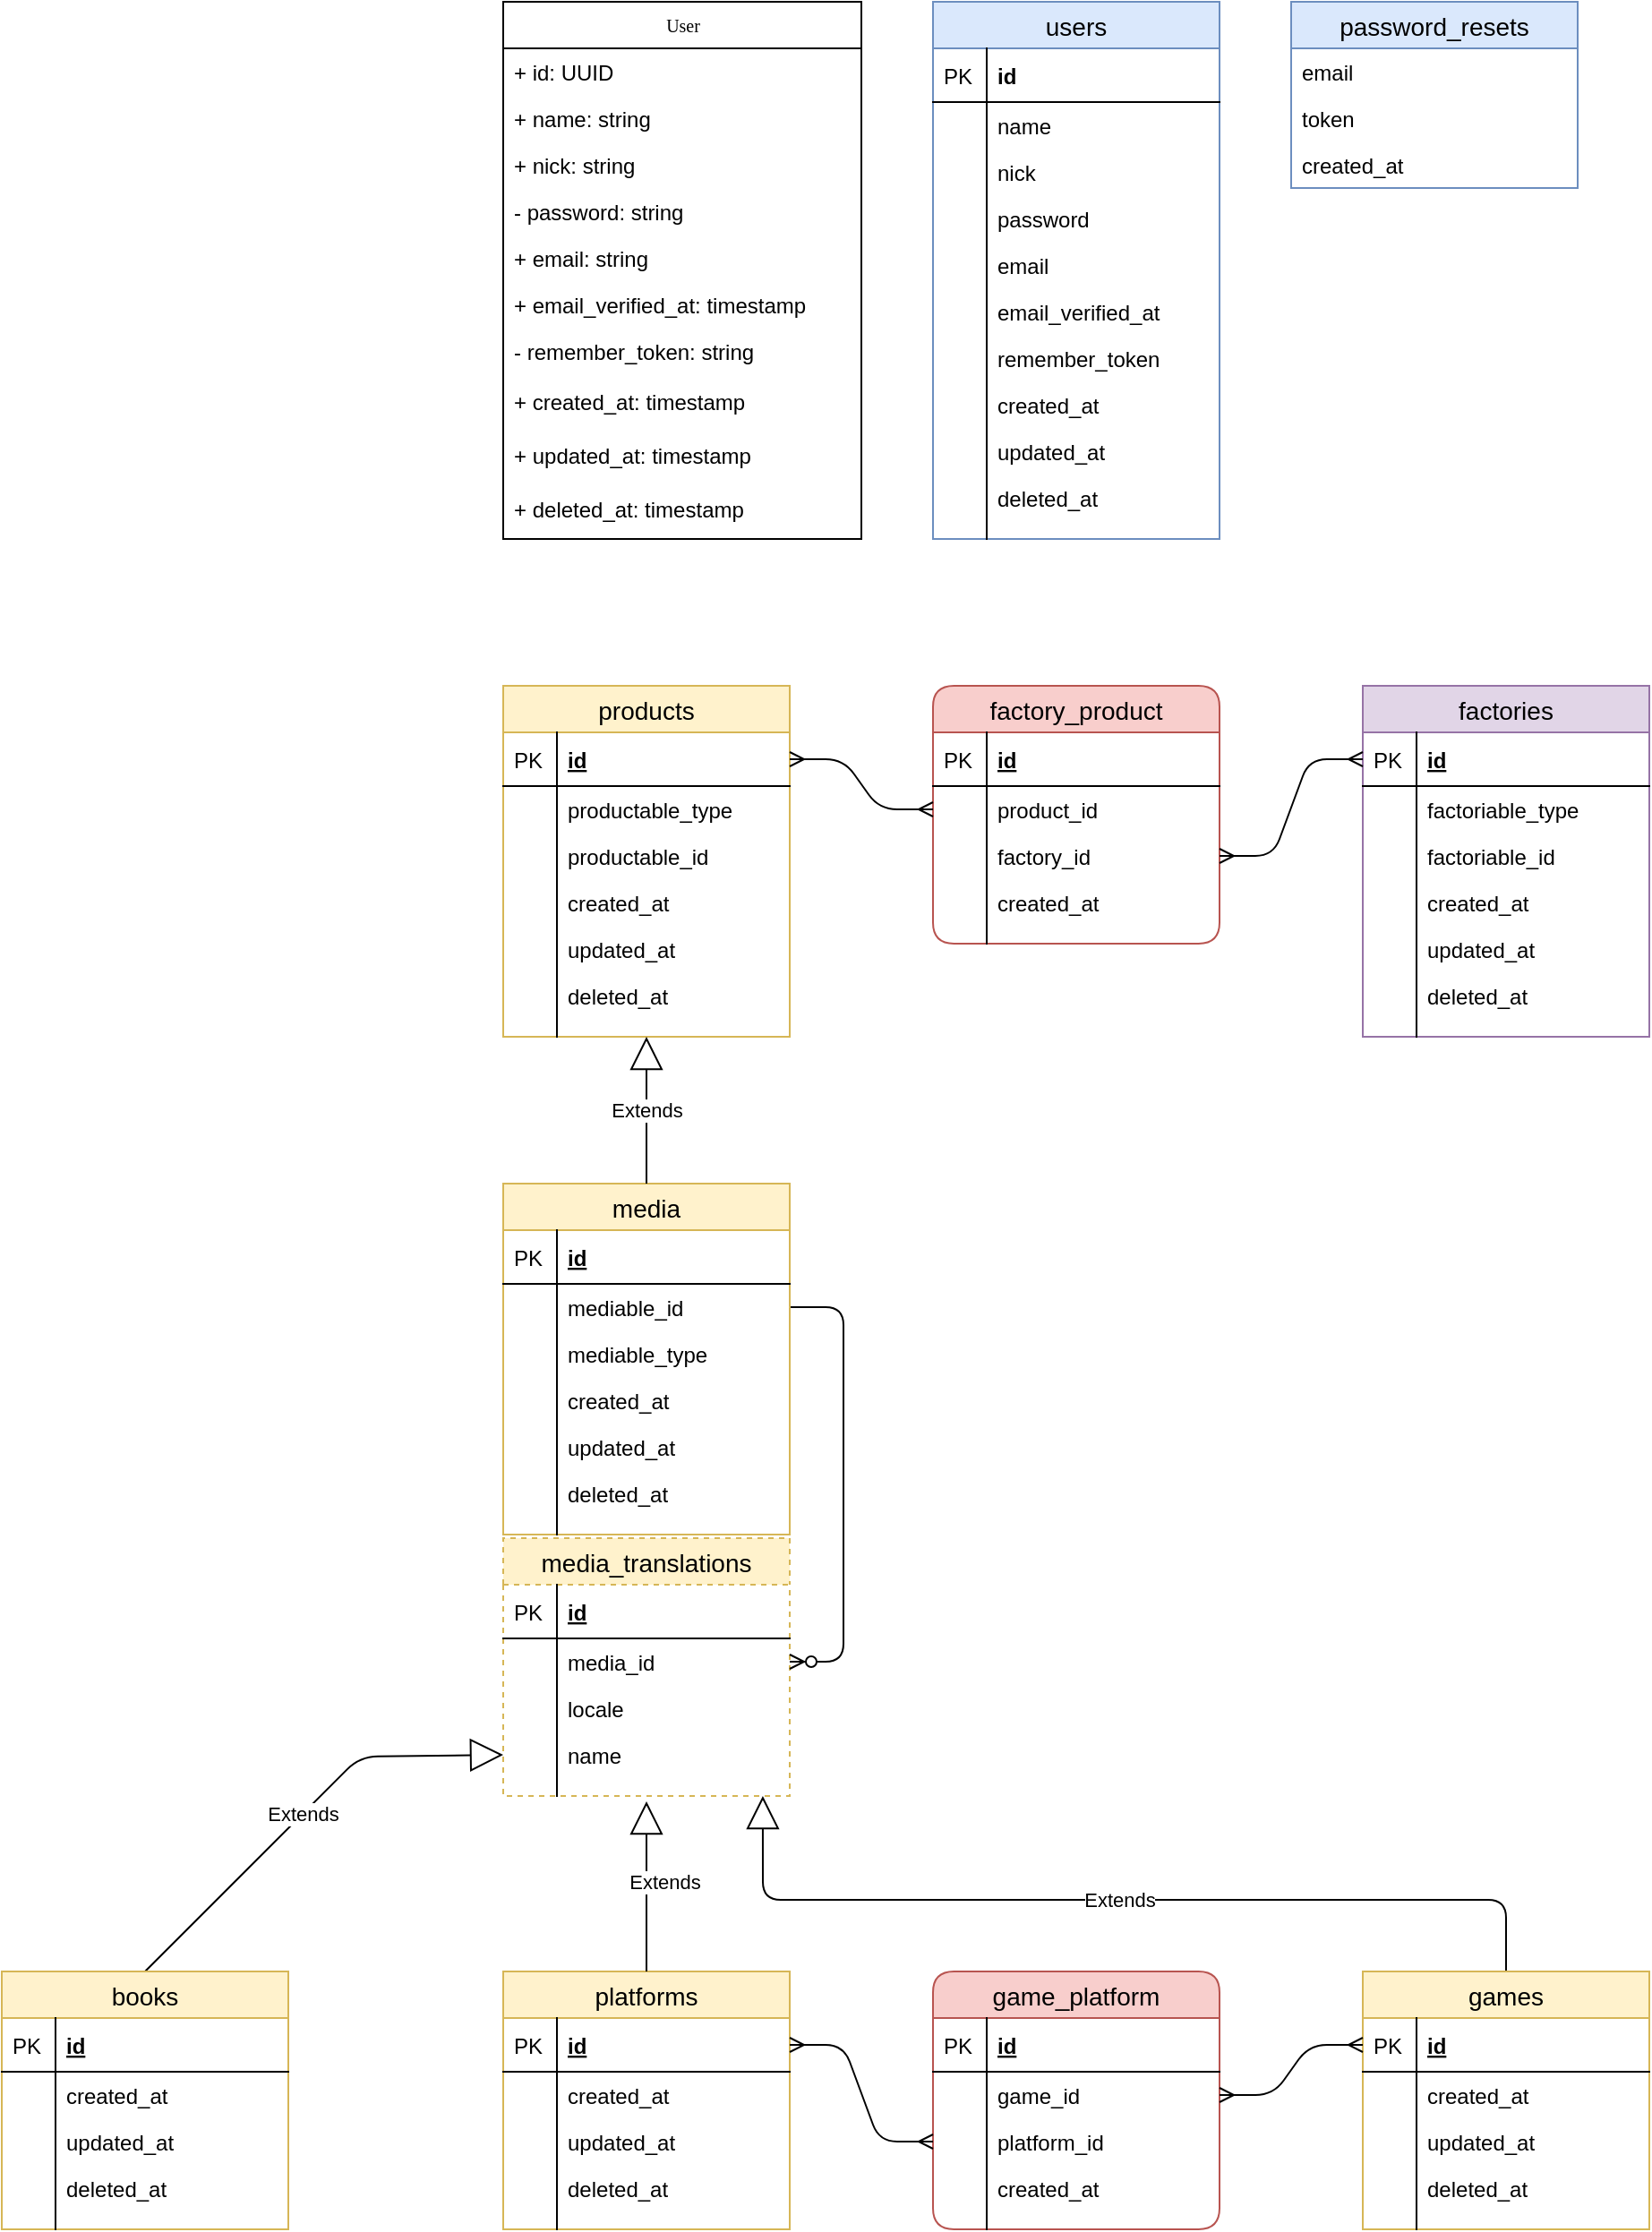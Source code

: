 <mxfile version="12.3.6" type="device" pages="1"><diagram name="Page-1" id="c4acf3e9-155e-7222-9cf6-157b1a14988f"><mxGraphModel dx="2258" dy="1991" grid="1" gridSize="10" guides="1" tooltips="1" connect="1" arrows="1" fold="1" page="1" pageScale="1" pageWidth="850" pageHeight="1100" background="#ffffff" math="0" shadow="0"><root><mxCell id="0"/><mxCell id="1" parent="0"/><mxCell id="QIijq8V2MT7n2t8W3Wsy-1" value="User" style="swimlane;html=1;fontStyle=0;childLayout=stackLayout;horizontal=1;startSize=26;fillColor=none;horizontalStack=0;resizeParent=1;resizeLast=0;collapsible=1;marginBottom=0;swimlaneFillColor=#ffffff;rounded=0;shadow=0;comic=0;labelBackgroundColor=none;strokeWidth=1;fontFamily=Verdana;fontSize=10;align=center;" parent="1" vertex="1"><mxGeometry x="40" y="-340" width="200" height="300" as="geometry"/></mxCell><mxCell id="QIijq8V2MT7n2t8W3Wsy-2" value="+ id: UUID" style="text;html=1;strokeColor=none;fillColor=none;align=left;verticalAlign=top;spacingLeft=4;spacingRight=4;whiteSpace=wrap;overflow=hidden;rotatable=0;points=[[0,0.5],[1,0.5]];portConstraint=eastwest;" parent="QIijq8V2MT7n2t8W3Wsy-1" vertex="1"><mxGeometry y="26" width="200" height="26" as="geometry"/></mxCell><mxCell id="QIijq8V2MT7n2t8W3Wsy-3" value="+ name: string" style="text;html=1;strokeColor=none;fillColor=none;align=left;verticalAlign=top;spacingLeft=4;spacingRight=4;whiteSpace=wrap;overflow=hidden;rotatable=0;points=[[0,0.5],[1,0.5]];portConstraint=eastwest;" parent="QIijq8V2MT7n2t8W3Wsy-1" vertex="1"><mxGeometry y="52" width="200" height="26" as="geometry"/></mxCell><mxCell id="QIijq8V2MT7n2t8W3Wsy-4" value="+ nick: string" style="text;html=1;strokeColor=none;fillColor=none;align=left;verticalAlign=top;spacingLeft=4;spacingRight=4;whiteSpace=wrap;overflow=hidden;rotatable=0;points=[[0,0.5],[1,0.5]];portConstraint=eastwest;" parent="QIijq8V2MT7n2t8W3Wsy-1" vertex="1"><mxGeometry y="78" width="200" height="26" as="geometry"/></mxCell><mxCell id="ISM1INwnsztmFXufZvSf-2" value="- password: string" style="text;html=1;strokeColor=none;fillColor=none;align=left;verticalAlign=top;spacingLeft=4;spacingRight=4;whiteSpace=wrap;overflow=hidden;rotatable=0;points=[[0,0.5],[1,0.5]];portConstraint=eastwest;" parent="QIijq8V2MT7n2t8W3Wsy-1" vertex="1"><mxGeometry y="104" width="200" height="26" as="geometry"/></mxCell><mxCell id="ISM1INwnsztmFXufZvSf-4" value="+ email: string" style="text;html=1;strokeColor=none;fillColor=none;align=left;verticalAlign=top;spacingLeft=4;spacingRight=4;whiteSpace=wrap;overflow=hidden;rotatable=0;points=[[0,0.5],[1,0.5]];portConstraint=eastwest;" parent="QIijq8V2MT7n2t8W3Wsy-1" vertex="1"><mxGeometry y="130" width="200" height="26" as="geometry"/></mxCell><mxCell id="ISM1INwnsztmFXufZvSf-3" value="+ email_verified_at: timestamp" style="text;html=1;strokeColor=none;fillColor=none;align=left;verticalAlign=top;spacingLeft=4;spacingRight=4;whiteSpace=wrap;overflow=hidden;rotatable=0;points=[[0,0.5],[1,0.5]];portConstraint=eastwest;" parent="QIijq8V2MT7n2t8W3Wsy-1" vertex="1"><mxGeometry y="156" width="200" height="26" as="geometry"/></mxCell><mxCell id="ISM1INwnsztmFXufZvSf-5" value="- remember_token: string" style="text;html=1;strokeColor=none;fillColor=none;align=left;verticalAlign=top;spacingLeft=4;spacingRight=4;whiteSpace=wrap;overflow=hidden;rotatable=0;points=[[0,0.5],[1,0.5]];portConstraint=eastwest;" parent="QIijq8V2MT7n2t8W3Wsy-1" vertex="1"><mxGeometry y="182" width="200" height="28" as="geometry"/></mxCell><mxCell id="ISM1INwnsztmFXufZvSf-6" value="+ created_at: timestamp" style="text;html=1;strokeColor=none;fillColor=none;align=left;verticalAlign=top;spacingLeft=4;spacingRight=4;whiteSpace=wrap;overflow=hidden;rotatable=0;points=[[0,0.5],[1,0.5]];portConstraint=eastwest;" parent="QIijq8V2MT7n2t8W3Wsy-1" vertex="1"><mxGeometry y="210" width="200" height="30" as="geometry"/></mxCell><mxCell id="ISM1INwnsztmFXufZvSf-7" value="+ updated_at: timestamp" style="text;html=1;strokeColor=none;fillColor=none;align=left;verticalAlign=top;spacingLeft=4;spacingRight=4;whiteSpace=wrap;overflow=hidden;rotatable=0;points=[[0,0.5],[1,0.5]];portConstraint=eastwest;" parent="QIijq8V2MT7n2t8W3Wsy-1" vertex="1"><mxGeometry y="240" width="200" height="30" as="geometry"/></mxCell><mxCell id="ISM1INwnsztmFXufZvSf-9" value="+ deleted_at: timestamp" style="text;html=1;strokeColor=none;fillColor=none;align=left;verticalAlign=top;spacingLeft=4;spacingRight=4;whiteSpace=wrap;overflow=hidden;rotatable=0;points=[[0,0.5],[1,0.5]];portConstraint=eastwest;" parent="QIijq8V2MT7n2t8W3Wsy-1" vertex="1"><mxGeometry y="270" width="200" height="30" as="geometry"/></mxCell><mxCell id="ISM1INwnsztmFXufZvSf-71" value="users" style="swimlane;fontStyle=0;childLayout=stackLayout;horizontal=1;startSize=26;fillColor=#dae8fc;horizontalStack=0;resizeParent=1;resizeParentMax=0;resizeLast=0;collapsible=1;marginBottom=0;swimlaneFillColor=#ffffff;align=center;fontSize=14;strokeColor=#6c8ebf;" parent="1" vertex="1"><mxGeometry x="280" y="-340" width="160" height="300" as="geometry"/></mxCell><mxCell id="ISM1INwnsztmFXufZvSf-72" value="id" style="shape=partialRectangle;top=0;left=0;right=0;bottom=1;align=left;verticalAlign=middle;fillColor=none;spacingLeft=34;spacingRight=4;overflow=hidden;rotatable=0;points=[[0,0.5],[1,0.5]];portConstraint=eastwest;dropTarget=0;fontStyle=1;fontSize=12;" parent="ISM1INwnsztmFXufZvSf-71" vertex="1"><mxGeometry y="26" width="160" height="30" as="geometry"/></mxCell><mxCell id="ISM1INwnsztmFXufZvSf-73" value="PK" style="shape=partialRectangle;top=0;left=0;bottom=0;fillColor=none;align=left;verticalAlign=middle;spacingLeft=4;spacingRight=4;overflow=hidden;rotatable=0;points=[];portConstraint=eastwest;part=1;fontSize=12;" parent="ISM1INwnsztmFXufZvSf-72" vertex="1" connectable="0"><mxGeometry width="30" height="30" as="geometry"/></mxCell><mxCell id="ISM1INwnsztmFXufZvSf-74" value="name" style="shape=partialRectangle;top=0;left=0;right=0;bottom=0;align=left;verticalAlign=top;fillColor=none;spacingLeft=34;spacingRight=4;overflow=hidden;rotatable=0;points=[[0,0.5],[1,0.5]];portConstraint=eastwest;dropTarget=0;fontSize=12;" parent="ISM1INwnsztmFXufZvSf-71" vertex="1"><mxGeometry y="56" width="160" height="26" as="geometry"/></mxCell><mxCell id="ISM1INwnsztmFXufZvSf-75" value="" style="shape=partialRectangle;top=0;left=0;bottom=0;fillColor=none;align=left;verticalAlign=top;spacingLeft=4;spacingRight=4;overflow=hidden;rotatable=0;points=[];portConstraint=eastwest;part=1;fontSize=12;" parent="ISM1INwnsztmFXufZvSf-74" vertex="1" connectable="0"><mxGeometry width="30" height="26" as="geometry"/></mxCell><mxCell id="ISM1INwnsztmFXufZvSf-76" value="nick" style="shape=partialRectangle;top=0;left=0;right=0;bottom=0;align=left;verticalAlign=top;fillColor=none;spacingLeft=34;spacingRight=4;overflow=hidden;rotatable=0;points=[[0,0.5],[1,0.5]];portConstraint=eastwest;dropTarget=0;fontSize=12;" parent="ISM1INwnsztmFXufZvSf-71" vertex="1"><mxGeometry y="82" width="160" height="26" as="geometry"/></mxCell><mxCell id="ISM1INwnsztmFXufZvSf-77" value="" style="shape=partialRectangle;top=0;left=0;bottom=0;fillColor=none;align=left;verticalAlign=top;spacingLeft=4;spacingRight=4;overflow=hidden;rotatable=0;points=[];portConstraint=eastwest;part=1;fontSize=12;" parent="ISM1INwnsztmFXufZvSf-76" vertex="1" connectable="0"><mxGeometry width="30" height="26" as="geometry"/></mxCell><mxCell id="ISM1INwnsztmFXufZvSf-78" value="password" style="shape=partialRectangle;top=0;left=0;right=0;bottom=0;align=left;verticalAlign=top;fillColor=none;spacingLeft=34;spacingRight=4;overflow=hidden;rotatable=0;points=[[0,0.5],[1,0.5]];portConstraint=eastwest;dropTarget=0;fontSize=12;" parent="ISM1INwnsztmFXufZvSf-71" vertex="1"><mxGeometry y="108" width="160" height="26" as="geometry"/></mxCell><mxCell id="ISM1INwnsztmFXufZvSf-79" value="" style="shape=partialRectangle;top=0;left=0;bottom=0;fillColor=none;align=left;verticalAlign=top;spacingLeft=4;spacingRight=4;overflow=hidden;rotatable=0;points=[];portConstraint=eastwest;part=1;fontSize=12;" parent="ISM1INwnsztmFXufZvSf-78" vertex="1" connectable="0"><mxGeometry width="30" height="26" as="geometry"/></mxCell><mxCell id="ISM1INwnsztmFXufZvSf-82" value="email" style="shape=partialRectangle;top=0;left=0;right=0;bottom=0;align=left;verticalAlign=top;fillColor=none;spacingLeft=34;spacingRight=4;overflow=hidden;rotatable=0;points=[[0,0.5],[1,0.5]];portConstraint=eastwest;dropTarget=0;fontSize=12;" parent="ISM1INwnsztmFXufZvSf-71" vertex="1"><mxGeometry y="134" width="160" height="26" as="geometry"/></mxCell><mxCell id="ISM1INwnsztmFXufZvSf-83" value="" style="shape=partialRectangle;top=0;left=0;bottom=0;fillColor=none;align=left;verticalAlign=top;spacingLeft=4;spacingRight=4;overflow=hidden;rotatable=0;points=[];portConstraint=eastwest;part=1;fontSize=12;" parent="ISM1INwnsztmFXufZvSf-82" vertex="1" connectable="0"><mxGeometry width="30" height="26" as="geometry"/></mxCell><mxCell id="ISM1INwnsztmFXufZvSf-92" value="email_verified_at" style="shape=partialRectangle;top=0;left=0;right=0;bottom=0;align=left;verticalAlign=top;fillColor=none;spacingLeft=34;spacingRight=4;overflow=hidden;rotatable=0;points=[[0,0.5],[1,0.5]];portConstraint=eastwest;dropTarget=0;fontSize=12;" parent="ISM1INwnsztmFXufZvSf-71" vertex="1"><mxGeometry y="160" width="160" height="26" as="geometry"/></mxCell><mxCell id="ISM1INwnsztmFXufZvSf-93" value="" style="shape=partialRectangle;top=0;left=0;bottom=0;fillColor=none;align=left;verticalAlign=top;spacingLeft=4;spacingRight=4;overflow=hidden;rotatable=0;points=[];portConstraint=eastwest;part=1;fontSize=12;" parent="ISM1INwnsztmFXufZvSf-92" vertex="1" connectable="0"><mxGeometry width="30" height="26" as="geometry"/></mxCell><mxCell id="ISM1INwnsztmFXufZvSf-86" value="remember_token" style="shape=partialRectangle;top=0;left=0;right=0;bottom=0;align=left;verticalAlign=top;fillColor=none;spacingLeft=34;spacingRight=4;overflow=hidden;rotatable=0;points=[[0,0.5],[1,0.5]];portConstraint=eastwest;dropTarget=0;fontSize=12;" parent="ISM1INwnsztmFXufZvSf-71" vertex="1"><mxGeometry y="186" width="160" height="26" as="geometry"/></mxCell><mxCell id="ISM1INwnsztmFXufZvSf-87" value="" style="shape=partialRectangle;top=0;left=0;bottom=0;fillColor=none;align=left;verticalAlign=top;spacingLeft=4;spacingRight=4;overflow=hidden;rotatable=0;points=[];portConstraint=eastwest;part=1;fontSize=12;" parent="ISM1INwnsztmFXufZvSf-86" vertex="1" connectable="0"><mxGeometry width="30" height="26" as="geometry"/></mxCell><mxCell id="ISM1INwnsztmFXufZvSf-88" value="created_at" style="shape=partialRectangle;top=0;left=0;right=0;bottom=0;align=left;verticalAlign=top;fillColor=none;spacingLeft=34;spacingRight=4;overflow=hidden;rotatable=0;points=[[0,0.5],[1,0.5]];portConstraint=eastwest;dropTarget=0;fontSize=12;" parent="ISM1INwnsztmFXufZvSf-71" vertex="1"><mxGeometry y="212" width="160" height="26" as="geometry"/></mxCell><mxCell id="ISM1INwnsztmFXufZvSf-89" value="" style="shape=partialRectangle;top=0;left=0;bottom=0;fillColor=none;align=left;verticalAlign=top;spacingLeft=4;spacingRight=4;overflow=hidden;rotatable=0;points=[];portConstraint=eastwest;part=1;fontSize=12;" parent="ISM1INwnsztmFXufZvSf-88" vertex="1" connectable="0"><mxGeometry width="30" height="26" as="geometry"/></mxCell><mxCell id="ISM1INwnsztmFXufZvSf-90" value="updated_at" style="shape=partialRectangle;top=0;left=0;right=0;bottom=0;align=left;verticalAlign=top;fillColor=none;spacingLeft=34;spacingRight=4;overflow=hidden;rotatable=0;points=[[0,0.5],[1,0.5]];portConstraint=eastwest;dropTarget=0;fontSize=12;" parent="ISM1INwnsztmFXufZvSf-71" vertex="1"><mxGeometry y="238" width="160" height="26" as="geometry"/></mxCell><mxCell id="ISM1INwnsztmFXufZvSf-91" value="" style="shape=partialRectangle;top=0;left=0;bottom=0;fillColor=none;align=left;verticalAlign=top;spacingLeft=4;spacingRight=4;overflow=hidden;rotatable=0;points=[];portConstraint=eastwest;part=1;fontSize=12;" parent="ISM1INwnsztmFXufZvSf-90" vertex="1" connectable="0"><mxGeometry width="30" height="26" as="geometry"/></mxCell><mxCell id="ISM1INwnsztmFXufZvSf-94" value="deleted_at" style="shape=partialRectangle;top=0;left=0;right=0;bottom=0;align=left;verticalAlign=top;fillColor=none;spacingLeft=34;spacingRight=4;overflow=hidden;rotatable=0;points=[[0,0.5],[1,0.5]];portConstraint=eastwest;dropTarget=0;fontSize=12;" parent="ISM1INwnsztmFXufZvSf-71" vertex="1"><mxGeometry y="264" width="160" height="26" as="geometry"/></mxCell><mxCell id="ISM1INwnsztmFXufZvSf-95" value="" style="shape=partialRectangle;top=0;left=0;bottom=0;fillColor=none;align=left;verticalAlign=top;spacingLeft=4;spacingRight=4;overflow=hidden;rotatable=0;points=[];portConstraint=eastwest;part=1;fontSize=12;" parent="ISM1INwnsztmFXufZvSf-94" vertex="1" connectable="0"><mxGeometry width="30" height="26" as="geometry"/></mxCell><mxCell id="ISM1INwnsztmFXufZvSf-80" value="" style="shape=partialRectangle;top=0;left=0;right=0;bottom=0;align=left;verticalAlign=top;fillColor=none;spacingLeft=34;spacingRight=4;overflow=hidden;rotatable=0;points=[[0,0.5],[1,0.5]];portConstraint=eastwest;dropTarget=0;fontSize=12;" parent="ISM1INwnsztmFXufZvSf-71" vertex="1"><mxGeometry y="290" width="160" height="10" as="geometry"/></mxCell><mxCell id="ISM1INwnsztmFXufZvSf-81" value="" style="shape=partialRectangle;top=0;left=0;bottom=0;fillColor=none;align=left;verticalAlign=top;spacingLeft=4;spacingRight=4;overflow=hidden;rotatable=0;points=[];portConstraint=eastwest;part=1;fontSize=12;" parent="ISM1INwnsztmFXufZvSf-80" vertex="1" connectable="0"><mxGeometry width="30" height="10" as="geometry"/></mxCell><mxCell id="ISM1INwnsztmFXufZvSf-100" value="password_resets" style="swimlane;fontStyle=0;childLayout=stackLayout;horizontal=1;startSize=26;fillColor=#dae8fc;horizontalStack=0;resizeParent=1;resizeParentMax=0;resizeLast=0;collapsible=1;marginBottom=0;swimlaneFillColor=#ffffff;align=center;fontSize=14;strokeColor=#6c8ebf;" parent="1" vertex="1"><mxGeometry x="480" y="-340" width="160" height="104" as="geometry"/></mxCell><mxCell id="ISM1INwnsztmFXufZvSf-101" value="email" style="text;strokeColor=none;fillColor=none;spacingLeft=4;spacingRight=4;overflow=hidden;rotatable=0;points=[[0,0.5],[1,0.5]];portConstraint=eastwest;fontSize=12;" parent="ISM1INwnsztmFXufZvSf-100" vertex="1"><mxGeometry y="26" width="160" height="26" as="geometry"/></mxCell><mxCell id="ISM1INwnsztmFXufZvSf-103" value="token" style="text;strokeColor=none;fillColor=none;spacingLeft=4;spacingRight=4;overflow=hidden;rotatable=0;points=[[0,0.5],[1,0.5]];portConstraint=eastwest;fontSize=12;" parent="ISM1INwnsztmFXufZvSf-100" vertex="1"><mxGeometry y="52" width="160" height="26" as="geometry"/></mxCell><mxCell id="ISM1INwnsztmFXufZvSf-104" value="created_at" style="text;strokeColor=none;fillColor=none;spacingLeft=4;spacingRight=4;overflow=hidden;rotatable=0;points=[[0,0.5],[1,0.5]];portConstraint=eastwest;fontSize=12;" parent="ISM1INwnsztmFXufZvSf-100" vertex="1"><mxGeometry y="78" width="160" height="26" as="geometry"/></mxCell><mxCell id="_zYYemDv566EBGg0dp0m-1" value="media_translations" style="swimlane;fontStyle=0;childLayout=stackLayout;horizontal=1;startSize=26;fillColor=#fff2cc;horizontalStack=0;resizeParent=1;resizeParentMax=0;resizeLast=0;collapsible=1;marginBottom=0;swimlaneFillColor=#ffffff;align=center;fontSize=14;strokeColor=#d6b656;dashed=1;" parent="1" vertex="1"><mxGeometry x="40" y="518" width="160" height="144" as="geometry"/></mxCell><mxCell id="_zYYemDv566EBGg0dp0m-2" value="id" style="shape=partialRectangle;top=0;left=0;right=0;bottom=1;align=left;verticalAlign=middle;fillColor=none;spacingLeft=34;spacingRight=4;overflow=hidden;rotatable=0;points=[[0,0.5],[1,0.5]];portConstraint=eastwest;dropTarget=0;fontStyle=5;fontSize=12;" parent="_zYYemDv566EBGg0dp0m-1" vertex="1"><mxGeometry y="26" width="160" height="30" as="geometry"/></mxCell><mxCell id="_zYYemDv566EBGg0dp0m-3" value="PK" style="shape=partialRectangle;top=0;left=0;bottom=0;fillColor=none;align=left;verticalAlign=middle;spacingLeft=4;spacingRight=4;overflow=hidden;rotatable=0;points=[];portConstraint=eastwest;part=1;fontSize=12;" parent="_zYYemDv566EBGg0dp0m-2" vertex="1" connectable="0"><mxGeometry width="30" height="30" as="geometry"/></mxCell><mxCell id="_zYYemDv566EBGg0dp0m-4" value="media_id" style="shape=partialRectangle;top=0;left=0;right=0;bottom=0;align=left;verticalAlign=top;fillColor=none;spacingLeft=34;spacingRight=4;overflow=hidden;rotatable=0;points=[[0,0.5],[1,0.5]];portConstraint=eastwest;dropTarget=0;fontSize=12;" parent="_zYYemDv566EBGg0dp0m-1" vertex="1"><mxGeometry y="56" width="160" height="26" as="geometry"/></mxCell><mxCell id="_zYYemDv566EBGg0dp0m-5" value="" style="shape=partialRectangle;top=0;left=0;bottom=0;fillColor=none;align=left;verticalAlign=top;spacingLeft=4;spacingRight=4;overflow=hidden;rotatable=0;points=[];portConstraint=eastwest;part=1;fontSize=12;" parent="_zYYemDv566EBGg0dp0m-4" vertex="1" connectable="0"><mxGeometry width="30" height="26" as="geometry"/></mxCell><mxCell id="_zYYemDv566EBGg0dp0m-6" value="locale" style="shape=partialRectangle;top=0;left=0;right=0;bottom=0;align=left;verticalAlign=top;fillColor=none;spacingLeft=34;spacingRight=4;overflow=hidden;rotatable=0;points=[[0,0.5],[1,0.5]];portConstraint=eastwest;dropTarget=0;fontSize=12;" parent="_zYYemDv566EBGg0dp0m-1" vertex="1"><mxGeometry y="82" width="160" height="26" as="geometry"/></mxCell><mxCell id="_zYYemDv566EBGg0dp0m-7" value="" style="shape=partialRectangle;top=0;left=0;bottom=0;fillColor=none;align=left;verticalAlign=top;spacingLeft=4;spacingRight=4;overflow=hidden;rotatable=0;points=[];portConstraint=eastwest;part=1;fontSize=12;" parent="_zYYemDv566EBGg0dp0m-6" vertex="1" connectable="0"><mxGeometry width="30" height="26" as="geometry"/></mxCell><mxCell id="_zYYemDv566EBGg0dp0m-8" value="name" style="shape=partialRectangle;top=0;left=0;right=0;bottom=0;align=left;verticalAlign=top;fillColor=none;spacingLeft=34;spacingRight=4;overflow=hidden;rotatable=0;points=[[0,0.5],[1,0.5]];portConstraint=eastwest;dropTarget=0;fontSize=12;" parent="_zYYemDv566EBGg0dp0m-1" vertex="1"><mxGeometry y="108" width="160" height="26" as="geometry"/></mxCell><mxCell id="_zYYemDv566EBGg0dp0m-9" value="" style="shape=partialRectangle;top=0;left=0;bottom=0;fillColor=none;align=left;verticalAlign=top;spacingLeft=4;spacingRight=4;overflow=hidden;rotatable=0;points=[];portConstraint=eastwest;part=1;fontSize=12;" parent="_zYYemDv566EBGg0dp0m-8" vertex="1" connectable="0"><mxGeometry width="30" height="26" as="geometry"/></mxCell><mxCell id="_zYYemDv566EBGg0dp0m-10" value="" style="shape=partialRectangle;top=0;left=0;right=0;bottom=0;align=left;verticalAlign=top;fillColor=none;spacingLeft=34;spacingRight=4;overflow=hidden;rotatable=0;points=[[0,0.5],[1,0.5]];portConstraint=eastwest;dropTarget=0;fontSize=12;" parent="_zYYemDv566EBGg0dp0m-1" vertex="1"><mxGeometry y="134" width="160" height="10" as="geometry"/></mxCell><mxCell id="_zYYemDv566EBGg0dp0m-11" value="" style="shape=partialRectangle;top=0;left=0;bottom=0;fillColor=none;align=left;verticalAlign=top;spacingLeft=4;spacingRight=4;overflow=hidden;rotatable=0;points=[];portConstraint=eastwest;part=1;fontSize=12;" parent="_zYYemDv566EBGg0dp0m-10" vertex="1" connectable="0"><mxGeometry width="30" height="10" as="geometry"/></mxCell><mxCell id="c2rjBI_W3wCu43a-M0eZ-8" value="products" style="swimlane;fontStyle=0;childLayout=stackLayout;horizontal=1;startSize=26;fillColor=#fff2cc;horizontalStack=0;resizeParent=1;resizeParentMax=0;resizeLast=0;collapsible=1;marginBottom=0;swimlaneFillColor=#ffffff;align=center;fontSize=14;strokeColor=#d6b656;" vertex="1" parent="1"><mxGeometry x="40" y="42" width="160" height="196" as="geometry"/></mxCell><mxCell id="c2rjBI_W3wCu43a-M0eZ-9" value="id" style="shape=partialRectangle;top=0;left=0;right=0;bottom=1;align=left;verticalAlign=middle;fillColor=none;spacingLeft=34;spacingRight=4;overflow=hidden;rotatable=0;points=[[0,0.5],[1,0.5]];portConstraint=eastwest;dropTarget=0;fontStyle=5;fontSize=12;" vertex="1" parent="c2rjBI_W3wCu43a-M0eZ-8"><mxGeometry y="26" width="160" height="30" as="geometry"/></mxCell><mxCell id="c2rjBI_W3wCu43a-M0eZ-10" value="PK" style="shape=partialRectangle;top=0;left=0;bottom=0;fillColor=none;align=left;verticalAlign=middle;spacingLeft=4;spacingRight=4;overflow=hidden;rotatable=0;points=[];portConstraint=eastwest;part=1;fontSize=12;" vertex="1" connectable="0" parent="c2rjBI_W3wCu43a-M0eZ-9"><mxGeometry width="30" height="30" as="geometry"/></mxCell><mxCell id="c2rjBI_W3wCu43a-M0eZ-11" value="productable_type" style="shape=partialRectangle;top=0;left=0;right=0;bottom=0;align=left;verticalAlign=top;fillColor=none;spacingLeft=34;spacingRight=4;overflow=hidden;rotatable=0;points=[[0,0.5],[1,0.5]];portConstraint=eastwest;dropTarget=0;fontSize=12;" vertex="1" parent="c2rjBI_W3wCu43a-M0eZ-8"><mxGeometry y="56" width="160" height="26" as="geometry"/></mxCell><mxCell id="c2rjBI_W3wCu43a-M0eZ-12" value="" style="shape=partialRectangle;top=0;left=0;bottom=0;fillColor=none;align=left;verticalAlign=top;spacingLeft=4;spacingRight=4;overflow=hidden;rotatable=0;points=[];portConstraint=eastwest;part=1;fontSize=12;" vertex="1" connectable="0" parent="c2rjBI_W3wCu43a-M0eZ-11"><mxGeometry width="30" height="26" as="geometry"/></mxCell><mxCell id="c2rjBI_W3wCu43a-M0eZ-13" value="productable_id" style="shape=partialRectangle;top=0;left=0;right=0;bottom=0;align=left;verticalAlign=top;fillColor=none;spacingLeft=34;spacingRight=4;overflow=hidden;rotatable=0;points=[[0,0.5],[1,0.5]];portConstraint=eastwest;dropTarget=0;fontSize=12;" vertex="1" parent="c2rjBI_W3wCu43a-M0eZ-8"><mxGeometry y="82" width="160" height="26" as="geometry"/></mxCell><mxCell id="c2rjBI_W3wCu43a-M0eZ-14" value="" style="shape=partialRectangle;top=0;left=0;bottom=0;fillColor=none;align=left;verticalAlign=top;spacingLeft=4;spacingRight=4;overflow=hidden;rotatable=0;points=[];portConstraint=eastwest;part=1;fontSize=12;" vertex="1" connectable="0" parent="c2rjBI_W3wCu43a-M0eZ-13"><mxGeometry width="30" height="26" as="geometry"/></mxCell><mxCell id="c2rjBI_W3wCu43a-M0eZ-15" value="created_at" style="shape=partialRectangle;top=0;left=0;right=0;bottom=0;align=left;verticalAlign=top;fillColor=none;spacingLeft=34;spacingRight=4;overflow=hidden;rotatable=0;points=[[0,0.5],[1,0.5]];portConstraint=eastwest;dropTarget=0;fontSize=12;" vertex="1" parent="c2rjBI_W3wCu43a-M0eZ-8"><mxGeometry y="108" width="160" height="26" as="geometry"/></mxCell><mxCell id="c2rjBI_W3wCu43a-M0eZ-16" value="" style="shape=partialRectangle;top=0;left=0;bottom=0;fillColor=none;align=left;verticalAlign=top;spacingLeft=4;spacingRight=4;overflow=hidden;rotatable=0;points=[];portConstraint=eastwest;part=1;fontSize=12;" vertex="1" connectable="0" parent="c2rjBI_W3wCu43a-M0eZ-15"><mxGeometry width="30" height="26" as="geometry"/></mxCell><mxCell id="c2rjBI_W3wCu43a-M0eZ-19" value="updated_at" style="shape=partialRectangle;top=0;left=0;right=0;bottom=0;align=left;verticalAlign=top;fillColor=none;spacingLeft=34;spacingRight=4;overflow=hidden;rotatable=0;points=[[0,0.5],[1,0.5]];portConstraint=eastwest;dropTarget=0;fontSize=12;" vertex="1" parent="c2rjBI_W3wCu43a-M0eZ-8"><mxGeometry y="134" width="160" height="26" as="geometry"/></mxCell><mxCell id="c2rjBI_W3wCu43a-M0eZ-20" value="" style="shape=partialRectangle;top=0;left=0;bottom=0;fillColor=none;align=left;verticalAlign=top;spacingLeft=4;spacingRight=4;overflow=hidden;rotatable=0;points=[];portConstraint=eastwest;part=1;fontSize=12;" vertex="1" connectable="0" parent="c2rjBI_W3wCu43a-M0eZ-19"><mxGeometry width="30" height="26" as="geometry"/></mxCell><mxCell id="c2rjBI_W3wCu43a-M0eZ-21" value="deleted_at" style="shape=partialRectangle;top=0;left=0;right=0;bottom=0;align=left;verticalAlign=top;fillColor=none;spacingLeft=34;spacingRight=4;overflow=hidden;rotatable=0;points=[[0,0.5],[1,0.5]];portConstraint=eastwest;dropTarget=0;fontSize=12;" vertex="1" parent="c2rjBI_W3wCu43a-M0eZ-8"><mxGeometry y="160" width="160" height="26" as="geometry"/></mxCell><mxCell id="c2rjBI_W3wCu43a-M0eZ-22" value="" style="shape=partialRectangle;top=0;left=0;bottom=0;fillColor=none;align=left;verticalAlign=top;spacingLeft=4;spacingRight=4;overflow=hidden;rotatable=0;points=[];portConstraint=eastwest;part=1;fontSize=12;" vertex="1" connectable="0" parent="c2rjBI_W3wCu43a-M0eZ-21"><mxGeometry width="30" height="26" as="geometry"/></mxCell><mxCell id="c2rjBI_W3wCu43a-M0eZ-17" value="" style="shape=partialRectangle;top=0;left=0;right=0;bottom=0;align=left;verticalAlign=top;fillColor=none;spacingLeft=34;spacingRight=4;overflow=hidden;rotatable=0;points=[[0,0.5],[1,0.5]];portConstraint=eastwest;dropTarget=0;fontSize=12;" vertex="1" parent="c2rjBI_W3wCu43a-M0eZ-8"><mxGeometry y="186" width="160" height="10" as="geometry"/></mxCell><mxCell id="c2rjBI_W3wCu43a-M0eZ-18" value="" style="shape=partialRectangle;top=0;left=0;bottom=0;fillColor=none;align=left;verticalAlign=top;spacingLeft=4;spacingRight=4;overflow=hidden;rotatable=0;points=[];portConstraint=eastwest;part=1;fontSize=12;" vertex="1" connectable="0" parent="c2rjBI_W3wCu43a-M0eZ-17"><mxGeometry width="30" height="10" as="geometry"/></mxCell><mxCell id="c2rjBI_W3wCu43a-M0eZ-25" value="factories" style="swimlane;fontStyle=0;childLayout=stackLayout;horizontal=1;startSize=26;fillColor=#e1d5e7;horizontalStack=0;resizeParent=1;resizeParentMax=0;resizeLast=0;collapsible=1;marginBottom=0;swimlaneFillColor=#ffffff;align=center;fontSize=14;strokeColor=#9673a6;" vertex="1" parent="1"><mxGeometry x="520" y="42" width="160" height="196" as="geometry"/></mxCell><mxCell id="c2rjBI_W3wCu43a-M0eZ-26" value="id" style="shape=partialRectangle;top=0;left=0;right=0;bottom=1;align=left;verticalAlign=middle;fillColor=none;spacingLeft=34;spacingRight=4;overflow=hidden;rotatable=0;points=[[0,0.5],[1,0.5]];portConstraint=eastwest;dropTarget=0;fontStyle=5;fontSize=12;" vertex="1" parent="c2rjBI_W3wCu43a-M0eZ-25"><mxGeometry y="26" width="160" height="30" as="geometry"/></mxCell><mxCell id="c2rjBI_W3wCu43a-M0eZ-27" value="PK" style="shape=partialRectangle;top=0;left=0;bottom=0;fillColor=none;align=left;verticalAlign=middle;spacingLeft=4;spacingRight=4;overflow=hidden;rotatable=0;points=[];portConstraint=eastwest;part=1;fontSize=12;" vertex="1" connectable="0" parent="c2rjBI_W3wCu43a-M0eZ-26"><mxGeometry width="30" height="30" as="geometry"/></mxCell><mxCell id="c2rjBI_W3wCu43a-M0eZ-28" value="factoriable_type" style="shape=partialRectangle;top=0;left=0;right=0;bottom=0;align=left;verticalAlign=top;fillColor=none;spacingLeft=34;spacingRight=4;overflow=hidden;rotatable=0;points=[[0,0.5],[1,0.5]];portConstraint=eastwest;dropTarget=0;fontSize=12;" vertex="1" parent="c2rjBI_W3wCu43a-M0eZ-25"><mxGeometry y="56" width="160" height="26" as="geometry"/></mxCell><mxCell id="c2rjBI_W3wCu43a-M0eZ-29" value="" style="shape=partialRectangle;top=0;left=0;bottom=0;fillColor=none;align=left;verticalAlign=top;spacingLeft=4;spacingRight=4;overflow=hidden;rotatable=0;points=[];portConstraint=eastwest;part=1;fontSize=12;" vertex="1" connectable="0" parent="c2rjBI_W3wCu43a-M0eZ-28"><mxGeometry width="30" height="26" as="geometry"/></mxCell><mxCell id="c2rjBI_W3wCu43a-M0eZ-30" value="factoriable_id" style="shape=partialRectangle;top=0;left=0;right=0;bottom=0;align=left;verticalAlign=top;fillColor=none;spacingLeft=34;spacingRight=4;overflow=hidden;rotatable=0;points=[[0,0.5],[1,0.5]];portConstraint=eastwest;dropTarget=0;fontSize=12;" vertex="1" parent="c2rjBI_W3wCu43a-M0eZ-25"><mxGeometry y="82" width="160" height="26" as="geometry"/></mxCell><mxCell id="c2rjBI_W3wCu43a-M0eZ-31" value="" style="shape=partialRectangle;top=0;left=0;bottom=0;fillColor=none;align=left;verticalAlign=top;spacingLeft=4;spacingRight=4;overflow=hidden;rotatable=0;points=[];portConstraint=eastwest;part=1;fontSize=12;" vertex="1" connectable="0" parent="c2rjBI_W3wCu43a-M0eZ-30"><mxGeometry width="30" height="26" as="geometry"/></mxCell><mxCell id="c2rjBI_W3wCu43a-M0eZ-32" value="created_at" style="shape=partialRectangle;top=0;left=0;right=0;bottom=0;align=left;verticalAlign=top;fillColor=none;spacingLeft=34;spacingRight=4;overflow=hidden;rotatable=0;points=[[0,0.5],[1,0.5]];portConstraint=eastwest;dropTarget=0;fontSize=12;" vertex="1" parent="c2rjBI_W3wCu43a-M0eZ-25"><mxGeometry y="108" width="160" height="26" as="geometry"/></mxCell><mxCell id="c2rjBI_W3wCu43a-M0eZ-33" value="" style="shape=partialRectangle;top=0;left=0;bottom=0;fillColor=none;align=left;verticalAlign=top;spacingLeft=4;spacingRight=4;overflow=hidden;rotatable=0;points=[];portConstraint=eastwest;part=1;fontSize=12;" vertex="1" connectable="0" parent="c2rjBI_W3wCu43a-M0eZ-32"><mxGeometry width="30" height="26" as="geometry"/></mxCell><mxCell id="c2rjBI_W3wCu43a-M0eZ-34" value="updated_at" style="shape=partialRectangle;top=0;left=0;right=0;bottom=0;align=left;verticalAlign=top;fillColor=none;spacingLeft=34;spacingRight=4;overflow=hidden;rotatable=0;points=[[0,0.5],[1,0.5]];portConstraint=eastwest;dropTarget=0;fontSize=12;" vertex="1" parent="c2rjBI_W3wCu43a-M0eZ-25"><mxGeometry y="134" width="160" height="26" as="geometry"/></mxCell><mxCell id="c2rjBI_W3wCu43a-M0eZ-35" value="" style="shape=partialRectangle;top=0;left=0;bottom=0;fillColor=none;align=left;verticalAlign=top;spacingLeft=4;spacingRight=4;overflow=hidden;rotatable=0;points=[];portConstraint=eastwest;part=1;fontSize=12;" vertex="1" connectable="0" parent="c2rjBI_W3wCu43a-M0eZ-34"><mxGeometry width="30" height="26" as="geometry"/></mxCell><mxCell id="c2rjBI_W3wCu43a-M0eZ-36" value="deleted_at" style="shape=partialRectangle;top=0;left=0;right=0;bottom=0;align=left;verticalAlign=top;fillColor=none;spacingLeft=34;spacingRight=4;overflow=hidden;rotatable=0;points=[[0,0.5],[1,0.5]];portConstraint=eastwest;dropTarget=0;fontSize=12;" vertex="1" parent="c2rjBI_W3wCu43a-M0eZ-25"><mxGeometry y="160" width="160" height="26" as="geometry"/></mxCell><mxCell id="c2rjBI_W3wCu43a-M0eZ-37" value="" style="shape=partialRectangle;top=0;left=0;bottom=0;fillColor=none;align=left;verticalAlign=top;spacingLeft=4;spacingRight=4;overflow=hidden;rotatable=0;points=[];portConstraint=eastwest;part=1;fontSize=12;" vertex="1" connectable="0" parent="c2rjBI_W3wCu43a-M0eZ-36"><mxGeometry width="30" height="26" as="geometry"/></mxCell><mxCell id="c2rjBI_W3wCu43a-M0eZ-38" value="" style="shape=partialRectangle;top=0;left=0;right=0;bottom=0;align=left;verticalAlign=top;fillColor=none;spacingLeft=34;spacingRight=4;overflow=hidden;rotatable=0;points=[[0,0.5],[1,0.5]];portConstraint=eastwest;dropTarget=0;fontSize=12;" vertex="1" parent="c2rjBI_W3wCu43a-M0eZ-25"><mxGeometry y="186" width="160" height="10" as="geometry"/></mxCell><mxCell id="c2rjBI_W3wCu43a-M0eZ-39" value="" style="shape=partialRectangle;top=0;left=0;bottom=0;fillColor=none;align=left;verticalAlign=top;spacingLeft=4;spacingRight=4;overflow=hidden;rotatable=0;points=[];portConstraint=eastwest;part=1;fontSize=12;" vertex="1" connectable="0" parent="c2rjBI_W3wCu43a-M0eZ-38"><mxGeometry width="30" height="10" as="geometry"/></mxCell><mxCell id="c2rjBI_W3wCu43a-M0eZ-44" value="factory_product" style="swimlane;fontStyle=0;childLayout=stackLayout;horizontal=1;startSize=26;fillColor=#f8cecc;horizontalStack=0;resizeParent=1;resizeParentMax=0;resizeLast=0;collapsible=1;marginBottom=0;swimlaneFillColor=#ffffff;align=center;fontSize=14;strokeColor=#b85450;rounded=1;glass=0;shadow=0;gradientColor=none;" vertex="1" parent="1"><mxGeometry x="280" y="42" width="160" height="144" as="geometry"/></mxCell><mxCell id="c2rjBI_W3wCu43a-M0eZ-45" value="id" style="shape=partialRectangle;top=0;left=0;right=0;bottom=1;align=left;verticalAlign=middle;fillColor=none;spacingLeft=34;spacingRight=4;overflow=hidden;rotatable=0;points=[[0,0.5],[1,0.5]];portConstraint=eastwest;dropTarget=0;fontStyle=5;fontSize=12;" vertex="1" parent="c2rjBI_W3wCu43a-M0eZ-44"><mxGeometry y="26" width="160" height="30" as="geometry"/></mxCell><mxCell id="c2rjBI_W3wCu43a-M0eZ-46" value="PK" style="shape=partialRectangle;top=0;left=0;bottom=0;fillColor=none;align=left;verticalAlign=middle;spacingLeft=4;spacingRight=4;overflow=hidden;rotatable=0;points=[];portConstraint=eastwest;part=1;fontSize=12;" vertex="1" connectable="0" parent="c2rjBI_W3wCu43a-M0eZ-45"><mxGeometry width="30" height="30" as="geometry"/></mxCell><mxCell id="c2rjBI_W3wCu43a-M0eZ-47" value="product_id" style="shape=partialRectangle;top=0;left=0;right=0;bottom=0;align=left;verticalAlign=top;fillColor=none;spacingLeft=34;spacingRight=4;overflow=hidden;rotatable=0;points=[[0,0.5],[1,0.5]];portConstraint=eastwest;dropTarget=0;fontSize=12;" vertex="1" parent="c2rjBI_W3wCu43a-M0eZ-44"><mxGeometry y="56" width="160" height="26" as="geometry"/></mxCell><mxCell id="c2rjBI_W3wCu43a-M0eZ-48" value="" style="shape=partialRectangle;top=0;left=0;bottom=0;fillColor=none;align=left;verticalAlign=top;spacingLeft=4;spacingRight=4;overflow=hidden;rotatable=0;points=[];portConstraint=eastwest;part=1;fontSize=12;" vertex="1" connectable="0" parent="c2rjBI_W3wCu43a-M0eZ-47"><mxGeometry width="30" height="26" as="geometry"/></mxCell><mxCell id="c2rjBI_W3wCu43a-M0eZ-49" value="factory_id" style="shape=partialRectangle;top=0;left=0;right=0;bottom=0;align=left;verticalAlign=top;fillColor=none;spacingLeft=34;spacingRight=4;overflow=hidden;rotatable=0;points=[[0,0.5],[1,0.5]];portConstraint=eastwest;dropTarget=0;fontSize=12;" vertex="1" parent="c2rjBI_W3wCu43a-M0eZ-44"><mxGeometry y="82" width="160" height="26" as="geometry"/></mxCell><mxCell id="c2rjBI_W3wCu43a-M0eZ-50" value="" style="shape=partialRectangle;top=0;left=0;bottom=0;fillColor=none;align=left;verticalAlign=top;spacingLeft=4;spacingRight=4;overflow=hidden;rotatable=0;points=[];portConstraint=eastwest;part=1;fontSize=12;" vertex="1" connectable="0" parent="c2rjBI_W3wCu43a-M0eZ-49"><mxGeometry width="30" height="26" as="geometry"/></mxCell><mxCell id="c2rjBI_W3wCu43a-M0eZ-51" value="created_at" style="shape=partialRectangle;top=0;left=0;right=0;bottom=0;align=left;verticalAlign=top;fillColor=none;spacingLeft=34;spacingRight=4;overflow=hidden;rotatable=0;points=[[0,0.5],[1,0.5]];portConstraint=eastwest;dropTarget=0;fontSize=12;" vertex="1" parent="c2rjBI_W3wCu43a-M0eZ-44"><mxGeometry y="108" width="160" height="26" as="geometry"/></mxCell><mxCell id="c2rjBI_W3wCu43a-M0eZ-52" value="" style="shape=partialRectangle;top=0;left=0;bottom=0;fillColor=none;align=left;verticalAlign=top;spacingLeft=4;spacingRight=4;overflow=hidden;rotatable=0;points=[];portConstraint=eastwest;part=1;fontSize=12;" vertex="1" connectable="0" parent="c2rjBI_W3wCu43a-M0eZ-51"><mxGeometry width="30" height="26" as="geometry"/></mxCell><mxCell id="c2rjBI_W3wCu43a-M0eZ-53" value="" style="shape=partialRectangle;top=0;left=0;right=0;bottom=0;align=left;verticalAlign=top;fillColor=none;spacingLeft=34;spacingRight=4;overflow=hidden;rotatable=0;points=[[0,0.5],[1,0.5]];portConstraint=eastwest;dropTarget=0;fontSize=12;" vertex="1" parent="c2rjBI_W3wCu43a-M0eZ-44"><mxGeometry y="134" width="160" height="10" as="geometry"/></mxCell><mxCell id="c2rjBI_W3wCu43a-M0eZ-54" value="" style="shape=partialRectangle;top=0;left=0;bottom=0;fillColor=none;align=left;verticalAlign=top;spacingLeft=4;spacingRight=4;overflow=hidden;rotatable=0;points=[];portConstraint=eastwest;part=1;fontSize=12;" vertex="1" connectable="0" parent="c2rjBI_W3wCu43a-M0eZ-53"><mxGeometry width="30" height="10" as="geometry"/></mxCell><mxCell id="c2rjBI_W3wCu43a-M0eZ-55" value="" style="edgeStyle=entityRelationEdgeStyle;fontSize=12;html=1;endArrow=ERmany;startArrow=ERmany;entryX=0;entryY=0.5;entryDx=0;entryDy=0;" edge="1" parent="1" source="c2rjBI_W3wCu43a-M0eZ-9" target="c2rjBI_W3wCu43a-M0eZ-47"><mxGeometry width="100" height="100" relative="1" as="geometry"><mxPoint x="200" y="220" as="sourcePoint"/><mxPoint x="300" y="120" as="targetPoint"/></mxGeometry></mxCell><mxCell id="c2rjBI_W3wCu43a-M0eZ-56" value="" style="edgeStyle=entityRelationEdgeStyle;fontSize=12;html=1;endArrow=ERmany;startArrow=ERmany;entryX=0;entryY=0.5;entryDx=0;entryDy=0;" edge="1" parent="1" source="c2rjBI_W3wCu43a-M0eZ-49" target="c2rjBI_W3wCu43a-M0eZ-26"><mxGeometry width="100" height="100" relative="1" as="geometry"><mxPoint x="440" y="250" as="sourcePoint"/><mxPoint x="540" y="150" as="targetPoint"/></mxGeometry></mxCell><mxCell id="c2rjBI_W3wCu43a-M0eZ-59" value="" style="edgeStyle=entityRelationEdgeStyle;fontSize=12;html=1;endArrow=ERzeroToMany;endFill=1;exitX=1;exitY=0.5;exitDx=0;exitDy=0;" edge="1" parent="1" source="c2rjBI_W3wCu43a-M0eZ-63" target="_zYYemDv566EBGg0dp0m-4"><mxGeometry width="100" height="100" relative="1" as="geometry"><mxPoint x="-281" y="277" as="sourcePoint"/><mxPoint x="-271" y="147" as="targetPoint"/></mxGeometry></mxCell><mxCell id="c2rjBI_W3wCu43a-M0eZ-60" value="media" style="swimlane;fontStyle=0;childLayout=stackLayout;horizontal=1;startSize=26;fillColor=#fff2cc;horizontalStack=0;resizeParent=1;resizeParentMax=0;resizeLast=0;collapsible=1;marginBottom=0;swimlaneFillColor=#ffffff;align=center;fontSize=14;strokeColor=#d6b656;" vertex="1" parent="1"><mxGeometry x="40" y="320" width="160" height="196" as="geometry"/></mxCell><mxCell id="c2rjBI_W3wCu43a-M0eZ-61" value="id" style="shape=partialRectangle;top=0;left=0;right=0;bottom=1;align=left;verticalAlign=middle;fillColor=none;spacingLeft=34;spacingRight=4;overflow=hidden;rotatable=0;points=[[0,0.5],[1,0.5]];portConstraint=eastwest;dropTarget=0;fontStyle=5;fontSize=12;" vertex="1" parent="c2rjBI_W3wCu43a-M0eZ-60"><mxGeometry y="26" width="160" height="30" as="geometry"/></mxCell><mxCell id="c2rjBI_W3wCu43a-M0eZ-62" value="PK" style="shape=partialRectangle;top=0;left=0;bottom=0;fillColor=none;align=left;verticalAlign=middle;spacingLeft=4;spacingRight=4;overflow=hidden;rotatable=0;points=[];portConstraint=eastwest;part=1;fontSize=12;" vertex="1" connectable="0" parent="c2rjBI_W3wCu43a-M0eZ-61"><mxGeometry width="30" height="30" as="geometry"/></mxCell><mxCell id="c2rjBI_W3wCu43a-M0eZ-63" value="mediable_id" style="shape=partialRectangle;top=0;left=0;right=0;bottom=0;align=left;verticalAlign=top;fillColor=none;spacingLeft=34;spacingRight=4;overflow=hidden;rotatable=0;points=[[0,0.5],[1,0.5]];portConstraint=eastwest;dropTarget=0;fontSize=12;" vertex="1" parent="c2rjBI_W3wCu43a-M0eZ-60"><mxGeometry y="56" width="160" height="26" as="geometry"/></mxCell><mxCell id="c2rjBI_W3wCu43a-M0eZ-64" value="" style="shape=partialRectangle;top=0;left=0;bottom=0;fillColor=none;align=left;verticalAlign=top;spacingLeft=4;spacingRight=4;overflow=hidden;rotatable=0;points=[];portConstraint=eastwest;part=1;fontSize=12;" vertex="1" connectable="0" parent="c2rjBI_W3wCu43a-M0eZ-63"><mxGeometry width="30" height="26" as="geometry"/></mxCell><mxCell id="c2rjBI_W3wCu43a-M0eZ-65" value="mediable_type" style="shape=partialRectangle;top=0;left=0;right=0;bottom=0;align=left;verticalAlign=top;fillColor=none;spacingLeft=34;spacingRight=4;overflow=hidden;rotatable=0;points=[[0,0.5],[1,0.5]];portConstraint=eastwest;dropTarget=0;fontSize=12;" vertex="1" parent="c2rjBI_W3wCu43a-M0eZ-60"><mxGeometry y="82" width="160" height="26" as="geometry"/></mxCell><mxCell id="c2rjBI_W3wCu43a-M0eZ-66" value="" style="shape=partialRectangle;top=0;left=0;bottom=0;fillColor=none;align=left;verticalAlign=top;spacingLeft=4;spacingRight=4;overflow=hidden;rotatable=0;points=[];portConstraint=eastwest;part=1;fontSize=12;" vertex="1" connectable="0" parent="c2rjBI_W3wCu43a-M0eZ-65"><mxGeometry width="30" height="26" as="geometry"/></mxCell><mxCell id="c2rjBI_W3wCu43a-M0eZ-67" value="created_at" style="shape=partialRectangle;top=0;left=0;right=0;bottom=0;align=left;verticalAlign=top;fillColor=none;spacingLeft=34;spacingRight=4;overflow=hidden;rotatable=0;points=[[0,0.5],[1,0.5]];portConstraint=eastwest;dropTarget=0;fontSize=12;" vertex="1" parent="c2rjBI_W3wCu43a-M0eZ-60"><mxGeometry y="108" width="160" height="26" as="geometry"/></mxCell><mxCell id="c2rjBI_W3wCu43a-M0eZ-68" value="" style="shape=partialRectangle;top=0;left=0;bottom=0;fillColor=none;align=left;verticalAlign=top;spacingLeft=4;spacingRight=4;overflow=hidden;rotatable=0;points=[];portConstraint=eastwest;part=1;fontSize=12;" vertex="1" connectable="0" parent="c2rjBI_W3wCu43a-M0eZ-67"><mxGeometry width="30" height="26" as="geometry"/></mxCell><mxCell id="c2rjBI_W3wCu43a-M0eZ-71" value="updated_at" style="shape=partialRectangle;top=0;left=0;right=0;bottom=0;align=left;verticalAlign=top;fillColor=none;spacingLeft=34;spacingRight=4;overflow=hidden;rotatable=0;points=[[0,0.5],[1,0.5]];portConstraint=eastwest;dropTarget=0;fontSize=12;" vertex="1" parent="c2rjBI_W3wCu43a-M0eZ-60"><mxGeometry y="134" width="160" height="26" as="geometry"/></mxCell><mxCell id="c2rjBI_W3wCu43a-M0eZ-72" value="" style="shape=partialRectangle;top=0;left=0;bottom=0;fillColor=none;align=left;verticalAlign=top;spacingLeft=4;spacingRight=4;overflow=hidden;rotatable=0;points=[];portConstraint=eastwest;part=1;fontSize=12;" vertex="1" connectable="0" parent="c2rjBI_W3wCu43a-M0eZ-71"><mxGeometry width="30" height="26" as="geometry"/></mxCell><mxCell id="c2rjBI_W3wCu43a-M0eZ-73" value="deleted_at" style="shape=partialRectangle;top=0;left=0;right=0;bottom=0;align=left;verticalAlign=top;fillColor=none;spacingLeft=34;spacingRight=4;overflow=hidden;rotatable=0;points=[[0,0.5],[1,0.5]];portConstraint=eastwest;dropTarget=0;fontSize=12;" vertex="1" parent="c2rjBI_W3wCu43a-M0eZ-60"><mxGeometry y="160" width="160" height="26" as="geometry"/></mxCell><mxCell id="c2rjBI_W3wCu43a-M0eZ-74" value="" style="shape=partialRectangle;top=0;left=0;bottom=0;fillColor=none;align=left;verticalAlign=top;spacingLeft=4;spacingRight=4;overflow=hidden;rotatable=0;points=[];portConstraint=eastwest;part=1;fontSize=12;" vertex="1" connectable="0" parent="c2rjBI_W3wCu43a-M0eZ-73"><mxGeometry width="30" height="26" as="geometry"/></mxCell><mxCell id="c2rjBI_W3wCu43a-M0eZ-69" value="" style="shape=partialRectangle;top=0;left=0;right=0;bottom=0;align=left;verticalAlign=top;fillColor=none;spacingLeft=34;spacingRight=4;overflow=hidden;rotatable=0;points=[[0,0.5],[1,0.5]];portConstraint=eastwest;dropTarget=0;fontSize=12;" vertex="1" parent="c2rjBI_W3wCu43a-M0eZ-60"><mxGeometry y="186" width="160" height="10" as="geometry"/></mxCell><mxCell id="c2rjBI_W3wCu43a-M0eZ-70" value="" style="shape=partialRectangle;top=0;left=0;bottom=0;fillColor=none;align=left;verticalAlign=top;spacingLeft=4;spacingRight=4;overflow=hidden;rotatable=0;points=[];portConstraint=eastwest;part=1;fontSize=12;" vertex="1" connectable="0" parent="c2rjBI_W3wCu43a-M0eZ-69"><mxGeometry width="30" height="10" as="geometry"/></mxCell><mxCell id="c2rjBI_W3wCu43a-M0eZ-79" value="Extends" style="endArrow=block;endSize=16;endFill=0;html=1;exitX=0.5;exitY=0;exitDx=0;exitDy=0;" edge="1" parent="1" source="c2rjBI_W3wCu43a-M0eZ-60" target="c2rjBI_W3wCu43a-M0eZ-17"><mxGeometry width="160" relative="1" as="geometry"><mxPoint x="40" y="640" as="sourcePoint"/><mxPoint x="380" y="231" as="targetPoint"/></mxGeometry></mxCell><mxCell id="c2rjBI_W3wCu43a-M0eZ-80" value="Extends" style="endArrow=block;endSize=16;endFill=0;html=1;entryX=0;entryY=0.5;entryDx=0;entryDy=0;exitX=0.5;exitY=0;exitDx=0;exitDy=0;" edge="1" parent="1" source="c2rjBI_W3wCu43a-M0eZ-81" target="_zYYemDv566EBGg0dp0m-8"><mxGeometry width="160" relative="1" as="geometry"><mxPoint x="121" y="740" as="sourcePoint"/><mxPoint x="310" y="670" as="targetPoint"/><Array as="points"><mxPoint x="-40" y="640"/></Array></mxGeometry></mxCell><mxCell id="c2rjBI_W3wCu43a-M0eZ-81" value="books" style="swimlane;fontStyle=0;childLayout=stackLayout;horizontal=1;startSize=26;fillColor=#fff2cc;horizontalStack=0;resizeParent=1;resizeParentMax=0;resizeLast=0;collapsible=1;marginBottom=0;swimlaneFillColor=#ffffff;align=center;fontSize=14;strokeColor=#d6b656;" vertex="1" parent="1"><mxGeometry x="-240" y="760" width="160" height="144" as="geometry"/></mxCell><mxCell id="c2rjBI_W3wCu43a-M0eZ-82" value="id" style="shape=partialRectangle;top=0;left=0;right=0;bottom=1;align=left;verticalAlign=middle;fillColor=none;spacingLeft=34;spacingRight=4;overflow=hidden;rotatable=0;points=[[0,0.5],[1,0.5]];portConstraint=eastwest;dropTarget=0;fontStyle=5;fontSize=12;" vertex="1" parent="c2rjBI_W3wCu43a-M0eZ-81"><mxGeometry y="26" width="160" height="30" as="geometry"/></mxCell><mxCell id="c2rjBI_W3wCu43a-M0eZ-83" value="PK" style="shape=partialRectangle;top=0;left=0;bottom=0;fillColor=none;align=left;verticalAlign=middle;spacingLeft=4;spacingRight=4;overflow=hidden;rotatable=0;points=[];portConstraint=eastwest;part=1;fontSize=12;" vertex="1" connectable="0" parent="c2rjBI_W3wCu43a-M0eZ-82"><mxGeometry width="30" height="30" as="geometry"/></mxCell><mxCell id="c2rjBI_W3wCu43a-M0eZ-88" value="created_at" style="shape=partialRectangle;top=0;left=0;right=0;bottom=0;align=left;verticalAlign=top;fillColor=none;spacingLeft=34;spacingRight=4;overflow=hidden;rotatable=0;points=[[0,0.5],[1,0.5]];portConstraint=eastwest;dropTarget=0;fontSize=12;" vertex="1" parent="c2rjBI_W3wCu43a-M0eZ-81"><mxGeometry y="56" width="160" height="26" as="geometry"/></mxCell><mxCell id="c2rjBI_W3wCu43a-M0eZ-89" value="" style="shape=partialRectangle;top=0;left=0;bottom=0;fillColor=none;align=left;verticalAlign=top;spacingLeft=4;spacingRight=4;overflow=hidden;rotatable=0;points=[];portConstraint=eastwest;part=1;fontSize=12;" vertex="1" connectable="0" parent="c2rjBI_W3wCu43a-M0eZ-88"><mxGeometry width="30" height="26" as="geometry"/></mxCell><mxCell id="c2rjBI_W3wCu43a-M0eZ-90" value="updated_at" style="shape=partialRectangle;top=0;left=0;right=0;bottom=0;align=left;verticalAlign=top;fillColor=none;spacingLeft=34;spacingRight=4;overflow=hidden;rotatable=0;points=[[0,0.5],[1,0.5]];portConstraint=eastwest;dropTarget=0;fontSize=12;" vertex="1" parent="c2rjBI_W3wCu43a-M0eZ-81"><mxGeometry y="82" width="160" height="26" as="geometry"/></mxCell><mxCell id="c2rjBI_W3wCu43a-M0eZ-91" value="" style="shape=partialRectangle;top=0;left=0;bottom=0;fillColor=none;align=left;verticalAlign=top;spacingLeft=4;spacingRight=4;overflow=hidden;rotatable=0;points=[];portConstraint=eastwest;part=1;fontSize=12;" vertex="1" connectable="0" parent="c2rjBI_W3wCu43a-M0eZ-90"><mxGeometry width="30" height="26" as="geometry"/></mxCell><mxCell id="c2rjBI_W3wCu43a-M0eZ-92" value="deleted_at" style="shape=partialRectangle;top=0;left=0;right=0;bottom=0;align=left;verticalAlign=top;fillColor=none;spacingLeft=34;spacingRight=4;overflow=hidden;rotatable=0;points=[[0,0.5],[1,0.5]];portConstraint=eastwest;dropTarget=0;fontSize=12;" vertex="1" parent="c2rjBI_W3wCu43a-M0eZ-81"><mxGeometry y="108" width="160" height="26" as="geometry"/></mxCell><mxCell id="c2rjBI_W3wCu43a-M0eZ-93" value="" style="shape=partialRectangle;top=0;left=0;bottom=0;fillColor=none;align=left;verticalAlign=top;spacingLeft=4;spacingRight=4;overflow=hidden;rotatable=0;points=[];portConstraint=eastwest;part=1;fontSize=12;" vertex="1" connectable="0" parent="c2rjBI_W3wCu43a-M0eZ-92"><mxGeometry width="30" height="26" as="geometry"/></mxCell><mxCell id="c2rjBI_W3wCu43a-M0eZ-94" value="" style="shape=partialRectangle;top=0;left=0;right=0;bottom=0;align=left;verticalAlign=top;fillColor=none;spacingLeft=34;spacingRight=4;overflow=hidden;rotatable=0;points=[[0,0.5],[1,0.5]];portConstraint=eastwest;dropTarget=0;fontSize=12;" vertex="1" parent="c2rjBI_W3wCu43a-M0eZ-81"><mxGeometry y="134" width="160" height="10" as="geometry"/></mxCell><mxCell id="c2rjBI_W3wCu43a-M0eZ-95" value="" style="shape=partialRectangle;top=0;left=0;bottom=0;fillColor=none;align=left;verticalAlign=top;spacingLeft=4;spacingRight=4;overflow=hidden;rotatable=0;points=[];portConstraint=eastwest;part=1;fontSize=12;" vertex="1" connectable="0" parent="c2rjBI_W3wCu43a-M0eZ-94"><mxGeometry width="30" height="10" as="geometry"/></mxCell><mxCell id="c2rjBI_W3wCu43a-M0eZ-96" value="platforms" style="swimlane;fontStyle=0;childLayout=stackLayout;horizontal=1;startSize=26;fillColor=#fff2cc;horizontalStack=0;resizeParent=1;resizeParentMax=0;resizeLast=0;collapsible=1;marginBottom=0;swimlaneFillColor=#ffffff;align=center;fontSize=14;strokeColor=#d6b656;" vertex="1" parent="1"><mxGeometry x="40" y="760" width="160" height="144" as="geometry"/></mxCell><mxCell id="c2rjBI_W3wCu43a-M0eZ-97" value="id" style="shape=partialRectangle;top=0;left=0;right=0;bottom=1;align=left;verticalAlign=middle;fillColor=none;spacingLeft=34;spacingRight=4;overflow=hidden;rotatable=0;points=[[0,0.5],[1,0.5]];portConstraint=eastwest;dropTarget=0;fontStyle=5;fontSize=12;" vertex="1" parent="c2rjBI_W3wCu43a-M0eZ-96"><mxGeometry y="26" width="160" height="30" as="geometry"/></mxCell><mxCell id="c2rjBI_W3wCu43a-M0eZ-98" value="PK" style="shape=partialRectangle;top=0;left=0;bottom=0;fillColor=none;align=left;verticalAlign=middle;spacingLeft=4;spacingRight=4;overflow=hidden;rotatable=0;points=[];portConstraint=eastwest;part=1;fontSize=12;" vertex="1" connectable="0" parent="c2rjBI_W3wCu43a-M0eZ-97"><mxGeometry width="30" height="30" as="geometry"/></mxCell><mxCell id="c2rjBI_W3wCu43a-M0eZ-99" value="created_at" style="shape=partialRectangle;top=0;left=0;right=0;bottom=0;align=left;verticalAlign=top;fillColor=none;spacingLeft=34;spacingRight=4;overflow=hidden;rotatable=0;points=[[0,0.5],[1,0.5]];portConstraint=eastwest;dropTarget=0;fontSize=12;" vertex="1" parent="c2rjBI_W3wCu43a-M0eZ-96"><mxGeometry y="56" width="160" height="26" as="geometry"/></mxCell><mxCell id="c2rjBI_W3wCu43a-M0eZ-100" value="" style="shape=partialRectangle;top=0;left=0;bottom=0;fillColor=none;align=left;verticalAlign=top;spacingLeft=4;spacingRight=4;overflow=hidden;rotatable=0;points=[];portConstraint=eastwest;part=1;fontSize=12;" vertex="1" connectable="0" parent="c2rjBI_W3wCu43a-M0eZ-99"><mxGeometry width="30" height="26" as="geometry"/></mxCell><mxCell id="c2rjBI_W3wCu43a-M0eZ-101" value="updated_at" style="shape=partialRectangle;top=0;left=0;right=0;bottom=0;align=left;verticalAlign=top;fillColor=none;spacingLeft=34;spacingRight=4;overflow=hidden;rotatable=0;points=[[0,0.5],[1,0.5]];portConstraint=eastwest;dropTarget=0;fontSize=12;" vertex="1" parent="c2rjBI_W3wCu43a-M0eZ-96"><mxGeometry y="82" width="160" height="26" as="geometry"/></mxCell><mxCell id="c2rjBI_W3wCu43a-M0eZ-102" value="" style="shape=partialRectangle;top=0;left=0;bottom=0;fillColor=none;align=left;verticalAlign=top;spacingLeft=4;spacingRight=4;overflow=hidden;rotatable=0;points=[];portConstraint=eastwest;part=1;fontSize=12;" vertex="1" connectable="0" parent="c2rjBI_W3wCu43a-M0eZ-101"><mxGeometry width="30" height="26" as="geometry"/></mxCell><mxCell id="c2rjBI_W3wCu43a-M0eZ-103" value="deleted_at" style="shape=partialRectangle;top=0;left=0;right=0;bottom=0;align=left;verticalAlign=top;fillColor=none;spacingLeft=34;spacingRight=4;overflow=hidden;rotatable=0;points=[[0,0.5],[1,0.5]];portConstraint=eastwest;dropTarget=0;fontSize=12;" vertex="1" parent="c2rjBI_W3wCu43a-M0eZ-96"><mxGeometry y="108" width="160" height="26" as="geometry"/></mxCell><mxCell id="c2rjBI_W3wCu43a-M0eZ-104" value="" style="shape=partialRectangle;top=0;left=0;bottom=0;fillColor=none;align=left;verticalAlign=top;spacingLeft=4;spacingRight=4;overflow=hidden;rotatable=0;points=[];portConstraint=eastwest;part=1;fontSize=12;" vertex="1" connectable="0" parent="c2rjBI_W3wCu43a-M0eZ-103"><mxGeometry width="30" height="26" as="geometry"/></mxCell><mxCell id="c2rjBI_W3wCu43a-M0eZ-105" value="" style="shape=partialRectangle;top=0;left=0;right=0;bottom=0;align=left;verticalAlign=top;fillColor=none;spacingLeft=34;spacingRight=4;overflow=hidden;rotatable=0;points=[[0,0.5],[1,0.5]];portConstraint=eastwest;dropTarget=0;fontSize=12;" vertex="1" parent="c2rjBI_W3wCu43a-M0eZ-96"><mxGeometry y="134" width="160" height="10" as="geometry"/></mxCell><mxCell id="c2rjBI_W3wCu43a-M0eZ-106" value="" style="shape=partialRectangle;top=0;left=0;bottom=0;fillColor=none;align=left;verticalAlign=top;spacingLeft=4;spacingRight=4;overflow=hidden;rotatable=0;points=[];portConstraint=eastwest;part=1;fontSize=12;" vertex="1" connectable="0" parent="c2rjBI_W3wCu43a-M0eZ-105"><mxGeometry width="30" height="10" as="geometry"/></mxCell><mxCell id="c2rjBI_W3wCu43a-M0eZ-107" value="Extends" style="endArrow=block;endSize=16;endFill=0;html=1;exitX=0.5;exitY=0;exitDx=0;exitDy=0;entryX=0.75;entryY=1.3;entryDx=0;entryDy=0;entryPerimeter=0;" edge="1" parent="1" source="c2rjBI_W3wCu43a-M0eZ-96"><mxGeometry x="0.053" y="-10" width="160" relative="1" as="geometry"><mxPoint x="180" y="710" as="sourcePoint"/><mxPoint x="120" y="665" as="targetPoint"/><Array as="points"><mxPoint x="120" y="710"/></Array><mxPoint as="offset"/></mxGeometry></mxCell><mxCell id="c2rjBI_W3wCu43a-M0eZ-108" value="Extends" style="endArrow=block;endSize=16;endFill=0;html=1;entryX=0.906;entryY=1;entryDx=0;entryDy=0;exitX=0.5;exitY=0;exitDx=0;exitDy=0;entryPerimeter=0;" edge="1" parent="1" source="c2rjBI_W3wCu43a-M0eZ-109" target="_zYYemDv566EBGg0dp0m-10"><mxGeometry width="160" relative="1" as="geometry"><mxPoint x="520" y="740" as="sourcePoint"/><mxPoint x="120" y="660" as="targetPoint"/><Array as="points"><mxPoint x="600" y="720"/><mxPoint x="400" y="720"/><mxPoint x="185" y="720"/></Array></mxGeometry></mxCell><mxCell id="c2rjBI_W3wCu43a-M0eZ-109" value="games" style="swimlane;fontStyle=0;childLayout=stackLayout;horizontal=1;startSize=26;fillColor=#fff2cc;horizontalStack=0;resizeParent=1;resizeParentMax=0;resizeLast=0;collapsible=1;marginBottom=0;swimlaneFillColor=#ffffff;align=center;fontSize=14;strokeColor=#d6b656;" vertex="1" parent="1"><mxGeometry x="520" y="760" width="160" height="144" as="geometry"/></mxCell><mxCell id="c2rjBI_W3wCu43a-M0eZ-110" value="id" style="shape=partialRectangle;top=0;left=0;right=0;bottom=1;align=left;verticalAlign=middle;fillColor=none;spacingLeft=34;spacingRight=4;overflow=hidden;rotatable=0;points=[[0,0.5],[1,0.5]];portConstraint=eastwest;dropTarget=0;fontStyle=5;fontSize=12;" vertex="1" parent="c2rjBI_W3wCu43a-M0eZ-109"><mxGeometry y="26" width="160" height="30" as="geometry"/></mxCell><mxCell id="c2rjBI_W3wCu43a-M0eZ-111" value="PK" style="shape=partialRectangle;top=0;left=0;bottom=0;fillColor=none;align=left;verticalAlign=middle;spacingLeft=4;spacingRight=4;overflow=hidden;rotatable=0;points=[];portConstraint=eastwest;part=1;fontSize=12;" vertex="1" connectable="0" parent="c2rjBI_W3wCu43a-M0eZ-110"><mxGeometry width="30" height="30" as="geometry"/></mxCell><mxCell id="c2rjBI_W3wCu43a-M0eZ-112" value="created_at" style="shape=partialRectangle;top=0;left=0;right=0;bottom=0;align=left;verticalAlign=top;fillColor=none;spacingLeft=34;spacingRight=4;overflow=hidden;rotatable=0;points=[[0,0.5],[1,0.5]];portConstraint=eastwest;dropTarget=0;fontSize=12;" vertex="1" parent="c2rjBI_W3wCu43a-M0eZ-109"><mxGeometry y="56" width="160" height="26" as="geometry"/></mxCell><mxCell id="c2rjBI_W3wCu43a-M0eZ-113" value="" style="shape=partialRectangle;top=0;left=0;bottom=0;fillColor=none;align=left;verticalAlign=top;spacingLeft=4;spacingRight=4;overflow=hidden;rotatable=0;points=[];portConstraint=eastwest;part=1;fontSize=12;" vertex="1" connectable="0" parent="c2rjBI_W3wCu43a-M0eZ-112"><mxGeometry width="30" height="26" as="geometry"/></mxCell><mxCell id="c2rjBI_W3wCu43a-M0eZ-114" value="updated_at" style="shape=partialRectangle;top=0;left=0;right=0;bottom=0;align=left;verticalAlign=top;fillColor=none;spacingLeft=34;spacingRight=4;overflow=hidden;rotatable=0;points=[[0,0.5],[1,0.5]];portConstraint=eastwest;dropTarget=0;fontSize=12;" vertex="1" parent="c2rjBI_W3wCu43a-M0eZ-109"><mxGeometry y="82" width="160" height="26" as="geometry"/></mxCell><mxCell id="c2rjBI_W3wCu43a-M0eZ-115" value="" style="shape=partialRectangle;top=0;left=0;bottom=0;fillColor=none;align=left;verticalAlign=top;spacingLeft=4;spacingRight=4;overflow=hidden;rotatable=0;points=[];portConstraint=eastwest;part=1;fontSize=12;" vertex="1" connectable="0" parent="c2rjBI_W3wCu43a-M0eZ-114"><mxGeometry width="30" height="26" as="geometry"/></mxCell><mxCell id="c2rjBI_W3wCu43a-M0eZ-116" value="deleted_at" style="shape=partialRectangle;top=0;left=0;right=0;bottom=0;align=left;verticalAlign=top;fillColor=none;spacingLeft=34;spacingRight=4;overflow=hidden;rotatable=0;points=[[0,0.5],[1,0.5]];portConstraint=eastwest;dropTarget=0;fontSize=12;" vertex="1" parent="c2rjBI_W3wCu43a-M0eZ-109"><mxGeometry y="108" width="160" height="26" as="geometry"/></mxCell><mxCell id="c2rjBI_W3wCu43a-M0eZ-117" value="" style="shape=partialRectangle;top=0;left=0;bottom=0;fillColor=none;align=left;verticalAlign=top;spacingLeft=4;spacingRight=4;overflow=hidden;rotatable=0;points=[];portConstraint=eastwest;part=1;fontSize=12;" vertex="1" connectable="0" parent="c2rjBI_W3wCu43a-M0eZ-116"><mxGeometry width="30" height="26" as="geometry"/></mxCell><mxCell id="c2rjBI_W3wCu43a-M0eZ-118" value="" style="shape=partialRectangle;top=0;left=0;right=0;bottom=0;align=left;verticalAlign=top;fillColor=none;spacingLeft=34;spacingRight=4;overflow=hidden;rotatable=0;points=[[0,0.5],[1,0.5]];portConstraint=eastwest;dropTarget=0;fontSize=12;" vertex="1" parent="c2rjBI_W3wCu43a-M0eZ-109"><mxGeometry y="134" width="160" height="10" as="geometry"/></mxCell><mxCell id="c2rjBI_W3wCu43a-M0eZ-119" value="" style="shape=partialRectangle;top=0;left=0;bottom=0;fillColor=none;align=left;verticalAlign=top;spacingLeft=4;spacingRight=4;overflow=hidden;rotatable=0;points=[];portConstraint=eastwest;part=1;fontSize=12;" vertex="1" connectable="0" parent="c2rjBI_W3wCu43a-M0eZ-118"><mxGeometry width="30" height="10" as="geometry"/></mxCell><mxCell id="c2rjBI_W3wCu43a-M0eZ-120" value="game_platform" style="swimlane;fontStyle=0;childLayout=stackLayout;horizontal=1;startSize=26;fillColor=#f8cecc;horizontalStack=0;resizeParent=1;resizeParentMax=0;resizeLast=0;collapsible=1;marginBottom=0;swimlaneFillColor=#ffffff;align=center;fontSize=14;strokeColor=#b85450;rounded=1;glass=0;shadow=0;gradientColor=none;" vertex="1" parent="1"><mxGeometry x="280" y="760" width="160" height="144" as="geometry"/></mxCell><mxCell id="c2rjBI_W3wCu43a-M0eZ-121" value="id" style="shape=partialRectangle;top=0;left=0;right=0;bottom=1;align=left;verticalAlign=middle;fillColor=none;spacingLeft=34;spacingRight=4;overflow=hidden;rotatable=0;points=[[0,0.5],[1,0.5]];portConstraint=eastwest;dropTarget=0;fontStyle=5;fontSize=12;" vertex="1" parent="c2rjBI_W3wCu43a-M0eZ-120"><mxGeometry y="26" width="160" height="30" as="geometry"/></mxCell><mxCell id="c2rjBI_W3wCu43a-M0eZ-122" value="PK" style="shape=partialRectangle;top=0;left=0;bottom=0;fillColor=none;align=left;verticalAlign=middle;spacingLeft=4;spacingRight=4;overflow=hidden;rotatable=0;points=[];portConstraint=eastwest;part=1;fontSize=12;" vertex="1" connectable="0" parent="c2rjBI_W3wCu43a-M0eZ-121"><mxGeometry width="30" height="30" as="geometry"/></mxCell><mxCell id="c2rjBI_W3wCu43a-M0eZ-123" value="game_id" style="shape=partialRectangle;top=0;left=0;right=0;bottom=0;align=left;verticalAlign=top;fillColor=none;spacingLeft=34;spacingRight=4;overflow=hidden;rotatable=0;points=[[0,0.5],[1,0.5]];portConstraint=eastwest;dropTarget=0;fontSize=12;" vertex="1" parent="c2rjBI_W3wCu43a-M0eZ-120"><mxGeometry y="56" width="160" height="26" as="geometry"/></mxCell><mxCell id="c2rjBI_W3wCu43a-M0eZ-124" value="" style="shape=partialRectangle;top=0;left=0;bottom=0;fillColor=none;align=left;verticalAlign=top;spacingLeft=4;spacingRight=4;overflow=hidden;rotatable=0;points=[];portConstraint=eastwest;part=1;fontSize=12;" vertex="1" connectable="0" parent="c2rjBI_W3wCu43a-M0eZ-123"><mxGeometry width="30" height="26" as="geometry"/></mxCell><mxCell id="c2rjBI_W3wCu43a-M0eZ-125" value="platform_id" style="shape=partialRectangle;top=0;left=0;right=0;bottom=0;align=left;verticalAlign=top;fillColor=none;spacingLeft=34;spacingRight=4;overflow=hidden;rotatable=0;points=[[0,0.5],[1,0.5]];portConstraint=eastwest;dropTarget=0;fontSize=12;" vertex="1" parent="c2rjBI_W3wCu43a-M0eZ-120"><mxGeometry y="82" width="160" height="26" as="geometry"/></mxCell><mxCell id="c2rjBI_W3wCu43a-M0eZ-126" value="" style="shape=partialRectangle;top=0;left=0;bottom=0;fillColor=none;align=left;verticalAlign=top;spacingLeft=4;spacingRight=4;overflow=hidden;rotatable=0;points=[];portConstraint=eastwest;part=1;fontSize=12;" vertex="1" connectable="0" parent="c2rjBI_W3wCu43a-M0eZ-125"><mxGeometry width="30" height="26" as="geometry"/></mxCell><mxCell id="c2rjBI_W3wCu43a-M0eZ-127" value="created_at" style="shape=partialRectangle;top=0;left=0;right=0;bottom=0;align=left;verticalAlign=top;fillColor=none;spacingLeft=34;spacingRight=4;overflow=hidden;rotatable=0;points=[[0,0.5],[1,0.5]];portConstraint=eastwest;dropTarget=0;fontSize=12;" vertex="1" parent="c2rjBI_W3wCu43a-M0eZ-120"><mxGeometry y="108" width="160" height="26" as="geometry"/></mxCell><mxCell id="c2rjBI_W3wCu43a-M0eZ-128" value="" style="shape=partialRectangle;top=0;left=0;bottom=0;fillColor=none;align=left;verticalAlign=top;spacingLeft=4;spacingRight=4;overflow=hidden;rotatable=0;points=[];portConstraint=eastwest;part=1;fontSize=12;" vertex="1" connectable="0" parent="c2rjBI_W3wCu43a-M0eZ-127"><mxGeometry width="30" height="26" as="geometry"/></mxCell><mxCell id="c2rjBI_W3wCu43a-M0eZ-129" value="" style="shape=partialRectangle;top=0;left=0;right=0;bottom=0;align=left;verticalAlign=top;fillColor=none;spacingLeft=34;spacingRight=4;overflow=hidden;rotatable=0;points=[[0,0.5],[1,0.5]];portConstraint=eastwest;dropTarget=0;fontSize=12;" vertex="1" parent="c2rjBI_W3wCu43a-M0eZ-120"><mxGeometry y="134" width="160" height="10" as="geometry"/></mxCell><mxCell id="c2rjBI_W3wCu43a-M0eZ-130" value="" style="shape=partialRectangle;top=0;left=0;bottom=0;fillColor=none;align=left;verticalAlign=top;spacingLeft=4;spacingRight=4;overflow=hidden;rotatable=0;points=[];portConstraint=eastwest;part=1;fontSize=12;" vertex="1" connectable="0" parent="c2rjBI_W3wCu43a-M0eZ-129"><mxGeometry width="30" height="10" as="geometry"/></mxCell><mxCell id="c2rjBI_W3wCu43a-M0eZ-131" value="" style="edgeStyle=entityRelationEdgeStyle;fontSize=12;html=1;endArrow=ERmany;startArrow=ERmany;exitX=1;exitY=0.5;exitDx=0;exitDy=0;entryX=0;entryY=0.5;entryDx=0;entryDy=0;" edge="1" parent="1" source="c2rjBI_W3wCu43a-M0eZ-97" target="c2rjBI_W3wCu43a-M0eZ-125"><mxGeometry width="100" height="100" relative="1" as="geometry"><mxPoint x="180" y="920" as="sourcePoint"/><mxPoint x="280" y="820" as="targetPoint"/></mxGeometry></mxCell><mxCell id="c2rjBI_W3wCu43a-M0eZ-132" value="" style="edgeStyle=entityRelationEdgeStyle;fontSize=12;html=1;endArrow=ERmany;startArrow=ERmany;entryX=0;entryY=0.5;entryDx=0;entryDy=0;exitX=1;exitY=0.5;exitDx=0;exitDy=0;" edge="1" parent="1" source="c2rjBI_W3wCu43a-M0eZ-123" target="c2rjBI_W3wCu43a-M0eZ-110"><mxGeometry width="100" height="100" relative="1" as="geometry"><mxPoint x="390" y="930" as="sourcePoint"/><mxPoint x="490" y="830" as="targetPoint"/></mxGeometry></mxCell></root></mxGraphModel></diagram></mxfile>